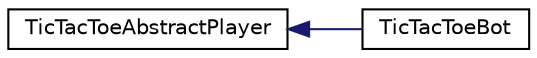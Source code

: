 digraph "Graphical Class Hierarchy"
{
  edge [fontname="Helvetica",fontsize="10",labelfontname="Helvetica",labelfontsize="10"];
  node [fontname="Helvetica",fontsize="10",shape=record];
  rankdir="LR";
  Node0 [label="TicTacToeAbstractPlayer",height=0.2,width=0.4,color="black", fillcolor="white", style="filled",URL="$class_tic_tac_toe_abstract_player.html"];
  Node0 -> Node1 [dir="back",color="midnightblue",fontsize="10",style="solid",fontname="Helvetica"];
  Node1 [label="TicTacToeBot",height=0.2,width=0.4,color="black", fillcolor="white", style="filled",URL="$class_tic_tac_toe_bot.html"];
}
